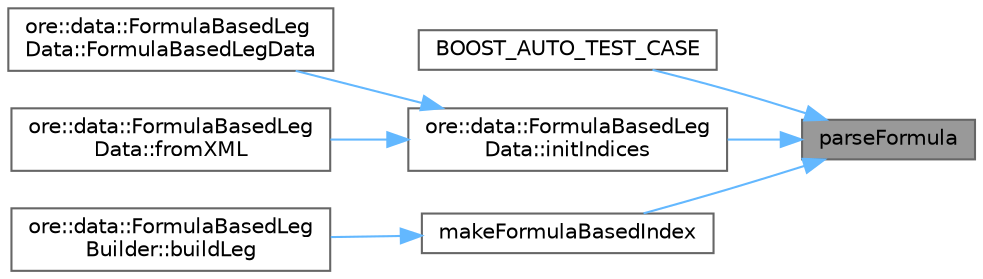 digraph "parseFormula"
{
 // INTERACTIVE_SVG=YES
 // LATEX_PDF_SIZE
  bgcolor="transparent";
  edge [fontname=Helvetica,fontsize=10,labelfontname=Helvetica,labelfontsize=10];
  node [fontname=Helvetica,fontsize=10,shape=box,height=0.2,width=0.4];
  rankdir="RL";
  Node1 [label="parseFormula",height=0.2,width=0.4,color="gray40", fillcolor="grey60", style="filled", fontcolor="black",tooltip=" "];
  Node1 -> Node2 [dir="back",color="steelblue1",style="solid"];
  Node2 [label="BOOST_AUTO_TEST_CASE",height=0.2,width=0.4,color="grey40", fillcolor="white", style="filled",URL="$test_2formulaparser_8cpp.html#aa48b041642bf0eb404b71bcf4bdb729d",tooltip=" "];
  Node1 -> Node3 [dir="back",color="steelblue1",style="solid"];
  Node3 [label="ore::data::FormulaBasedLeg\lData::initIndices",height=0.2,width=0.4,color="grey40", fillcolor="white", style="filled",URL="$classore_1_1data_1_1_formula_based_leg_data.html#a207c6701b5856e4a18bf06f71ce54287",tooltip=" "];
  Node3 -> Node4 [dir="back",color="steelblue1",style="solid"];
  Node4 [label="ore::data::FormulaBasedLeg\lData::FormulaBasedLegData",height=0.2,width=0.4,color="grey40", fillcolor="white", style="filled",URL="$classore_1_1data_1_1_formula_based_leg_data.html#a4ad661758ebee0ef5a2d9ad4f9f2da6b",tooltip="Constructor."];
  Node3 -> Node5 [dir="back",color="steelblue1",style="solid"];
  Node5 [label="ore::data::FormulaBasedLeg\lData::fromXML",height=0.2,width=0.4,color="grey40", fillcolor="white", style="filled",URL="$classore_1_1data_1_1_formula_based_leg_data.html#a7741ae0fc924943de5bfe02928262eb7",tooltip=" "];
  Node1 -> Node6 [dir="back",color="steelblue1",style="solid"];
  Node6 [label="makeFormulaBasedIndex",height=0.2,width=0.4,color="grey40", fillcolor="white", style="filled",URL="$namespaceore_1_1data.html#ad0de073aecbcfa74dc9288d92e4348ed",tooltip=" "];
  Node6 -> Node7 [dir="back",color="steelblue1",style="solid"];
  Node7 [label="ore::data::FormulaBasedLeg\lBuilder::buildLeg",height=0.2,width=0.4,color="grey40", fillcolor="white", style="filled",URL="$classore_1_1data_1_1_formula_based_leg_builder.html#acb28979da2d410bdc9e47181a3d2c47f",tooltip=" "];
}
